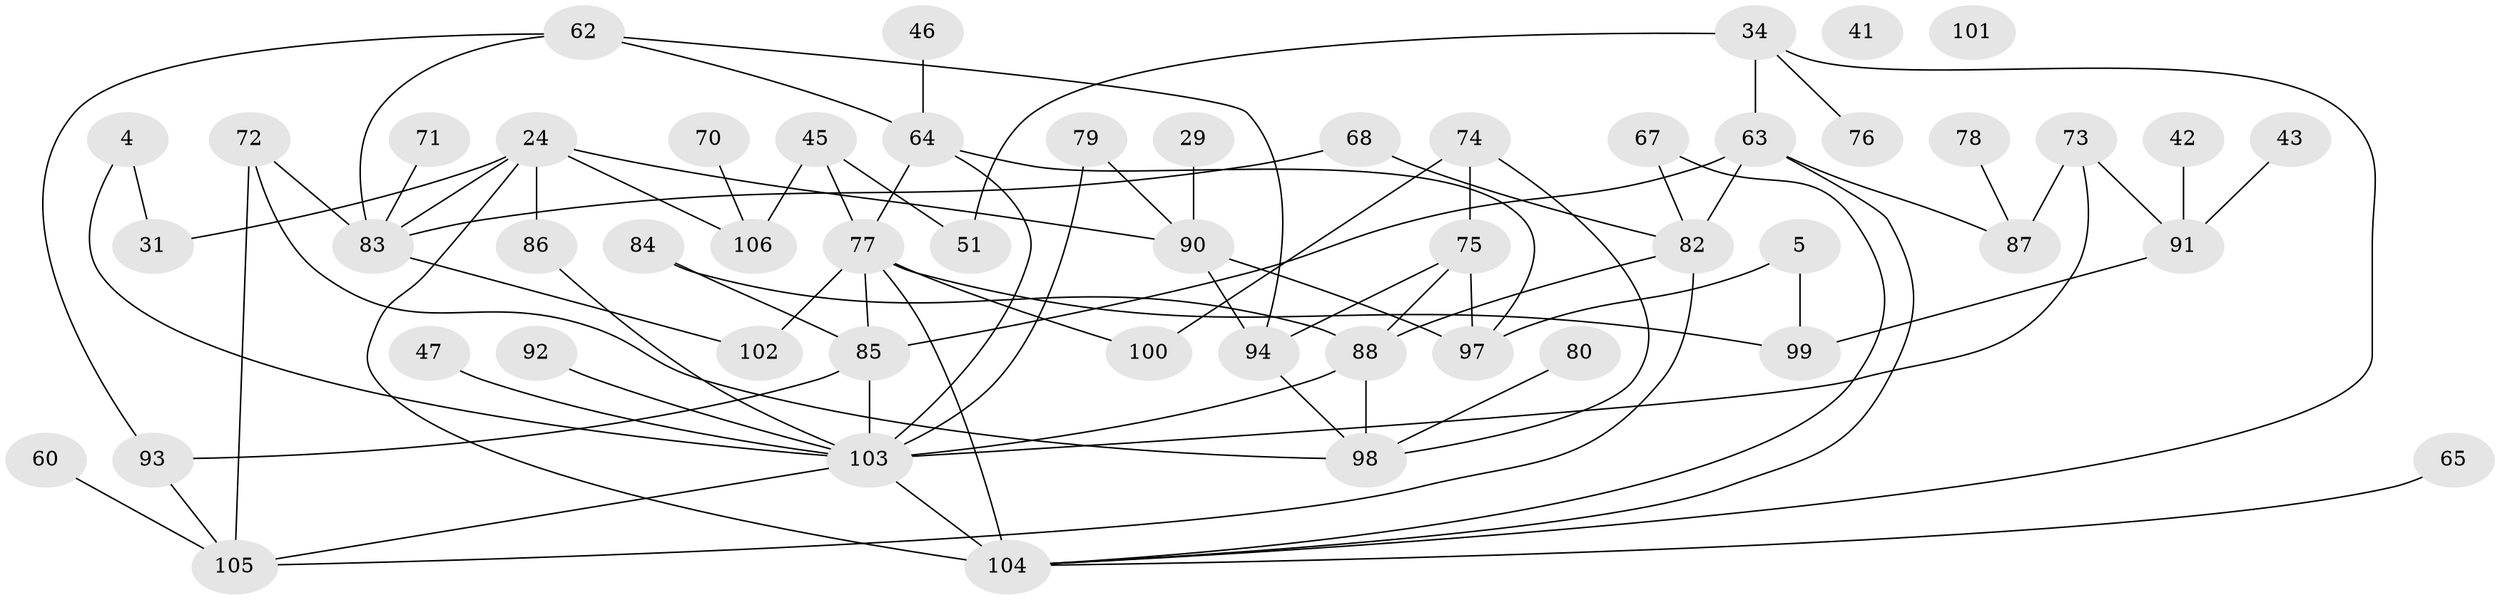 // original degree distribution, {4: 0.1792452830188679, 2: 0.2830188679245283, 3: 0.24528301886792453, 5: 0.07547169811320754, 1: 0.16981132075471697, 6: 0.02830188679245283, 0: 0.018867924528301886}
// Generated by graph-tools (version 1.1) at 2025/39/03/09/25 04:39:12]
// undirected, 53 vertices, 80 edges
graph export_dot {
graph [start="1"]
  node [color=gray90,style=filled];
  4;
  5;
  24 [super="+8"];
  29;
  31;
  34 [super="+16"];
  41;
  42;
  43;
  45;
  46;
  47;
  51;
  60;
  62;
  63 [super="+55"];
  64;
  65;
  67;
  68;
  70;
  71;
  72 [super="+40+36+12"];
  73;
  74;
  75 [super="+48"];
  76;
  77 [super="+21+33+26"];
  78;
  79;
  80;
  82 [super="+56"];
  83 [super="+66+61"];
  84;
  85 [super="+58+59"];
  86 [super="+81"];
  87;
  88 [super="+7"];
  90 [super="+54"];
  91;
  92;
  93;
  94;
  97;
  98 [super="+49"];
  99 [super="+17"];
  100;
  101;
  102 [super="+57"];
  103 [super="+69+10+96+89+53"];
  104 [super="+2+11+22+44+50+27+38"];
  105 [super="+19+52+37+95"];
  106 [super="+6+13"];
  4 -- 31;
  4 -- 103;
  5 -- 97;
  5 -- 99 [weight=2];
  24 -- 31;
  24 -- 86 [weight=2];
  24 -- 106;
  24 -- 90;
  24 -- 104 [weight=2];
  24 -- 83;
  29 -- 90;
  34 -- 76;
  34 -- 51;
  34 -- 63 [weight=2];
  34 -- 104;
  42 -- 91;
  43 -- 91;
  45 -- 51;
  45 -- 106;
  45 -- 77 [weight=2];
  46 -- 64;
  47 -- 103;
  60 -- 105;
  62 -- 64;
  62 -- 83;
  62 -- 93;
  62 -- 94;
  63 -- 87;
  63 -- 104;
  63 -- 82;
  63 -- 85;
  64 -- 97;
  64 -- 77;
  64 -- 103;
  65 -- 104;
  67 -- 82;
  67 -- 104;
  68 -- 82;
  68 -- 83;
  70 -- 106;
  71 -- 83;
  72 -- 105 [weight=2];
  72 -- 98;
  72 -- 83;
  73 -- 87;
  73 -- 91;
  73 -- 103;
  74 -- 98;
  74 -- 100;
  74 -- 75;
  75 -- 97;
  75 -- 88;
  75 -- 94;
  77 -- 99 [weight=2];
  77 -- 100;
  77 -- 104 [weight=2];
  77 -- 102;
  77 -- 85;
  78 -- 87;
  79 -- 103;
  79 -- 90;
  80 -- 98;
  82 -- 105;
  82 -- 88;
  83 -- 102;
  84 -- 88;
  84 -- 85;
  85 -- 103;
  85 -- 93;
  86 -- 103;
  88 -- 98;
  88 -- 103;
  90 -- 94;
  90 -- 97;
  91 -- 99 [weight=2];
  92 -- 103;
  93 -- 105 [weight=2];
  94 -- 98;
  103 -- 105 [weight=2];
  103 -- 104 [weight=2];
}
